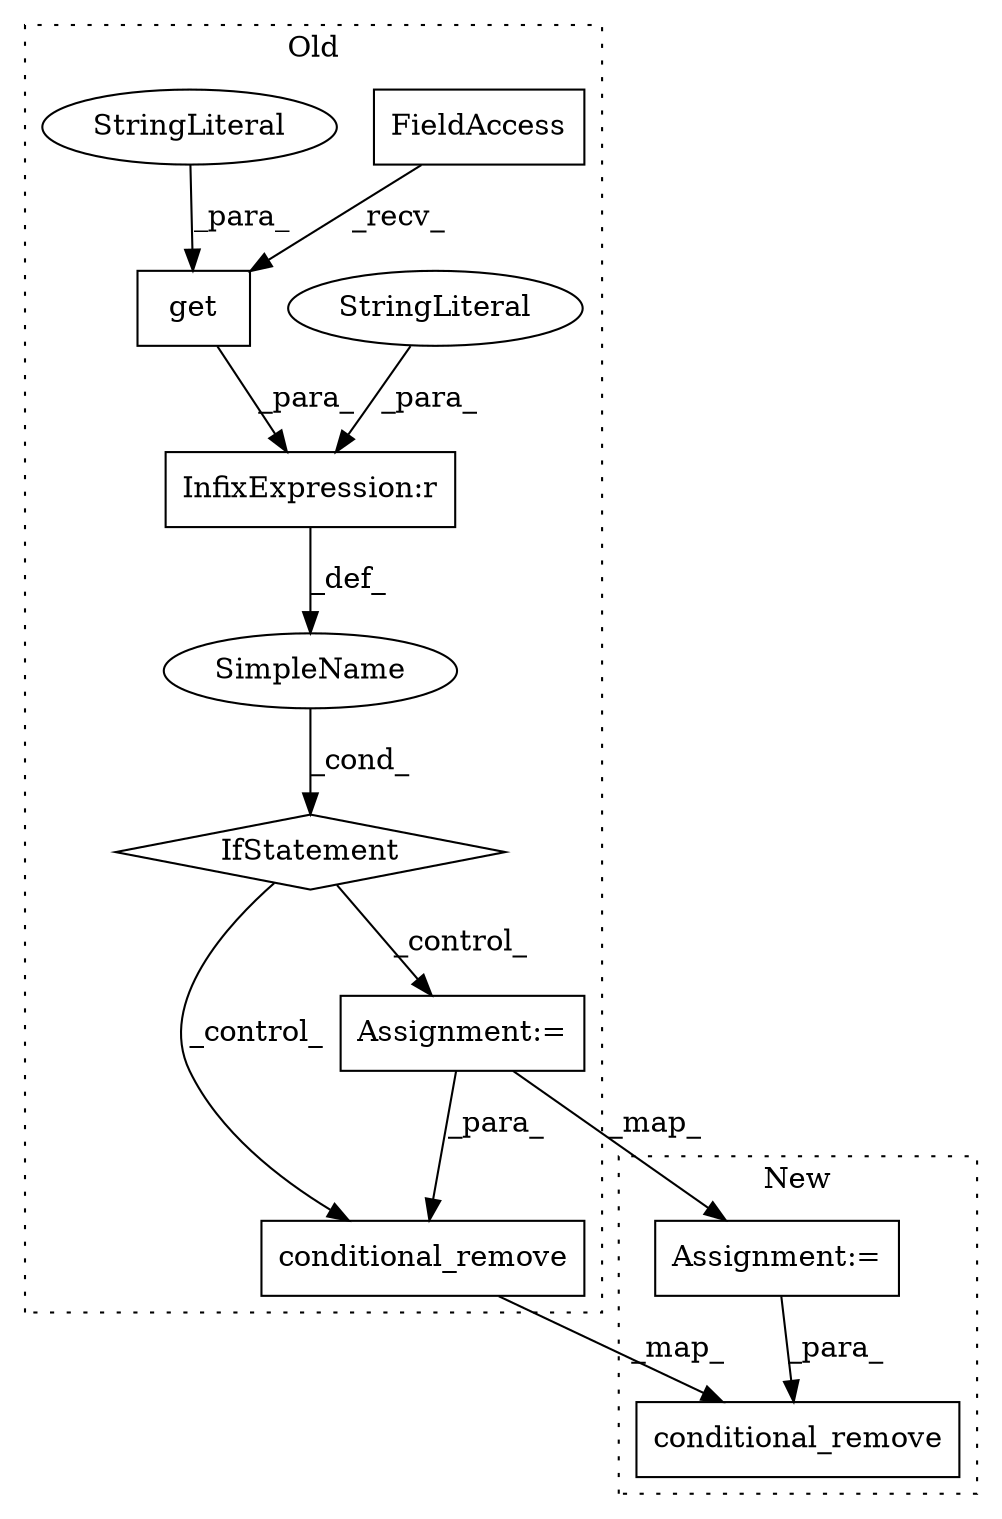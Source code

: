 digraph G {
subgraph cluster0 {
1 [label="conditional_remove" a="32" s="2703,2730" l="19,1" shape="box"];
3 [label="InfixExpression:r" a="27" s="2617" l="4" shape="box"];
4 [label="SimpleName" a="42" s="" l="" shape="ellipse"];
5 [label="IfStatement" a="25" s="2589,2627" l="4,2" shape="diamond"];
6 [label="get" a="32" s="2604,2616" l="4,1" shape="box"];
7 [label="FieldAccess" a="22" s="2593" l="10" shape="box"];
8 [label="StringLiteral" a="45" s="2621" l="6" shape="ellipse"];
9 [label="StringLiteral" a="45" s="2608" l="8" shape="ellipse"];
10 [label="Assignment:=" a="7" s="2645" l="1" shape="box"];
label = "Old";
style="dotted";
}
subgraph cluster1 {
2 [label="conditional_remove" a="32" s="4644,4671" l="19,1" shape="box"];
11 [label="Assignment:=" a="7" s="4584" l="1" shape="box"];
label = "New";
style="dotted";
}
1 -> 2 [label="_map_"];
3 -> 4 [label="_def_"];
4 -> 5 [label="_cond_"];
5 -> 10 [label="_control_"];
5 -> 1 [label="_control_"];
6 -> 3 [label="_para_"];
7 -> 6 [label="_recv_"];
8 -> 3 [label="_para_"];
9 -> 6 [label="_para_"];
10 -> 1 [label="_para_"];
10 -> 11 [label="_map_"];
11 -> 2 [label="_para_"];
}